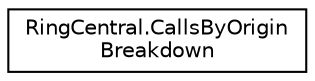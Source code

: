 digraph "Graphical Class Hierarchy"
{
 // LATEX_PDF_SIZE
  edge [fontname="Helvetica",fontsize="10",labelfontname="Helvetica",labelfontsize="10"];
  node [fontname="Helvetica",fontsize="10",shape=record];
  rankdir="LR";
  Node0 [label="RingCentral.CallsByOrigin\lBreakdown",height=0.2,width=0.4,color="black", fillcolor="white", style="filled",URL="$classRingCentral_1_1CallsByOriginBreakdown.html",tooltip="Result breakdown by origin"];
}
